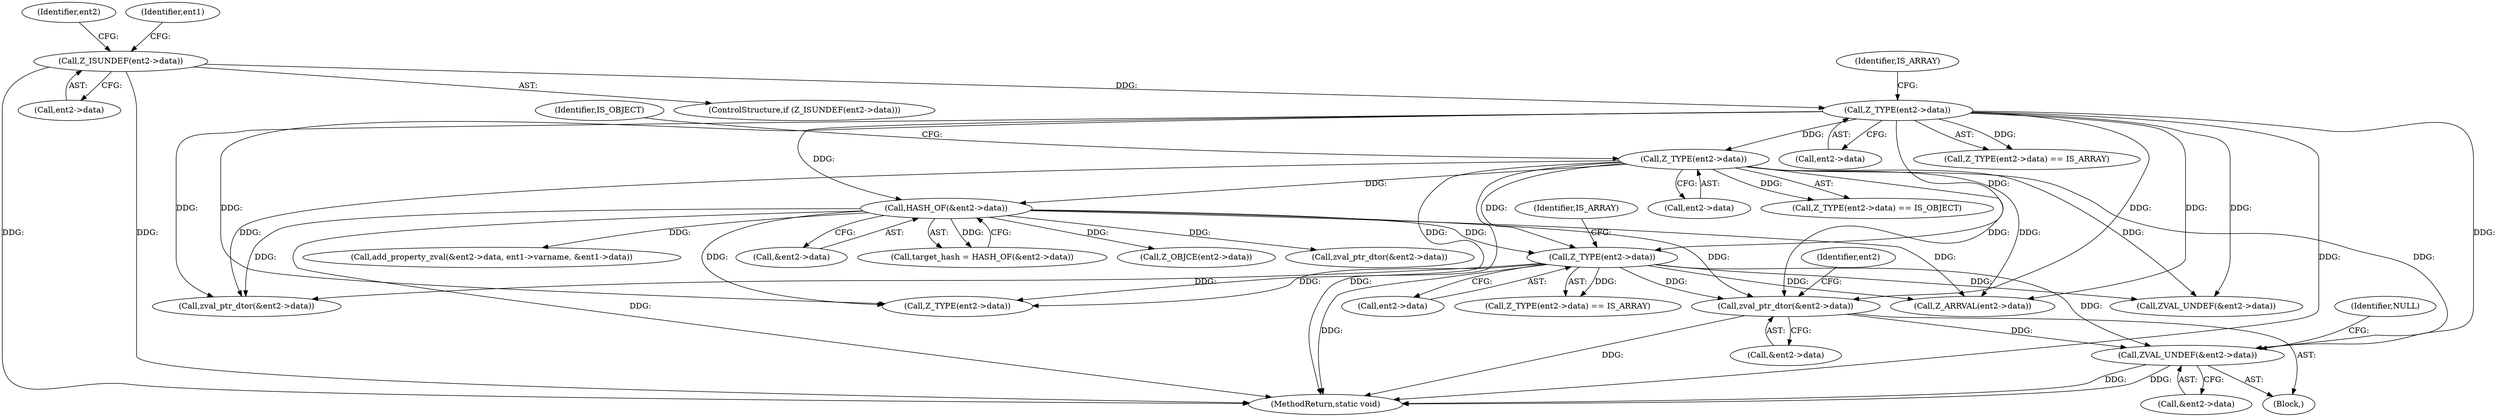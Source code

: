 digraph "0_php-src_8d2539fa0faf3f63e1d1e7635347c5b9e777d47b@pointer" {
"1000464" [label="(Call,ZVAL_UNDEF(&ent2->data))"];
"1000459" [label="(Call,zval_ptr_dtor(&ent2->data))"];
"1000403" [label="(Call,Z_TYPE(ent2->data))"];
"1000352" [label="(Call,Z_TYPE(ent2->data))"];
"1000336" [label="(Call,Z_ISUNDEF(ent2->data))"];
"1000366" [label="(Call,HASH_OF(&ent2->data))"];
"1000358" [label="(Call,Z_TYPE(ent2->data))"];
"1000337" [label="(Call,ent2->data)"];
"1000465" [label="(Call,&ent2->data)"];
"1000404" [label="(Call,ent2->data)"];
"1000336" [label="(Call,Z_ISUNDEF(ent2->data))"];
"1000354" [label="(Identifier,ent2)"];
"1000344" [label="(Identifier,ent1)"];
"1000553" [label="(Call,Z_TYPE(ent2->data))"];
"1000353" [label="(Call,ent2->data)"];
"1000359" [label="(Call,ent2->data)"];
"1000464" [label="(Call,ZVAL_UNDEF(&ent2->data))"];
"1000467" [label="(Identifier,ent2)"];
"1000571" [label="(Call,add_property_zval(&ent2->data, ent1->varname, &ent1->data))"];
"1000671" [label="(MethodReturn,static void)"];
"1000351" [label="(Call,Z_TYPE(ent2->data) == IS_ARRAY)"];
"1000356" [label="(Identifier,IS_ARRAY)"];
"1000357" [label="(Call,Z_TYPE(ent2->data) == IS_OBJECT)"];
"1000458" [label="(Block,)"];
"1000513" [label="(Call,Z_ARRVAL(ent2->data))"];
"1000495" [label="(Call,ZVAL_UNDEF(&ent2->data))"];
"1000366" [label="(Call,HASH_OF(&ent2->data))"];
"1000407" [label="(Identifier,IS_ARRAY)"];
"1000367" [label="(Call,&ent2->data)"];
"1000470" [label="(Identifier,NULL)"];
"1000364" [label="(Call,target_hash = HASH_OF(&ent2->data))"];
"1000567" [label="(Call,Z_OBJCE(ent2->data))"];
"1000403" [label="(Call,Z_TYPE(ent2->data))"];
"1000352" [label="(Call,Z_TYPE(ent2->data))"];
"1000460" [label="(Call,&ent2->data)"];
"1000459" [label="(Call,zval_ptr_dtor(&ent2->data))"];
"1000335" [label="(ControlStructure,if (Z_ISUNDEF(ent2->data)))"];
"1000402" [label="(Call,Z_TYPE(ent2->data) == IS_ARRAY)"];
"1000490" [label="(Call,zval_ptr_dtor(&ent2->data))"];
"1000533" [label="(Call,zval_ptr_dtor(&ent2->data))"];
"1000362" [label="(Identifier,IS_OBJECT)"];
"1000358" [label="(Call,Z_TYPE(ent2->data))"];
"1000464" -> "1000458"  [label="AST: "];
"1000464" -> "1000465"  [label="CFG: "];
"1000465" -> "1000464"  [label="AST: "];
"1000470" -> "1000464"  [label="CFG: "];
"1000464" -> "1000671"  [label="DDG: "];
"1000464" -> "1000671"  [label="DDG: "];
"1000459" -> "1000464"  [label="DDG: "];
"1000403" -> "1000464"  [label="DDG: "];
"1000352" -> "1000464"  [label="DDG: "];
"1000358" -> "1000464"  [label="DDG: "];
"1000459" -> "1000458"  [label="AST: "];
"1000459" -> "1000460"  [label="CFG: "];
"1000460" -> "1000459"  [label="AST: "];
"1000467" -> "1000459"  [label="CFG: "];
"1000459" -> "1000671"  [label="DDG: "];
"1000403" -> "1000459"  [label="DDG: "];
"1000352" -> "1000459"  [label="DDG: "];
"1000366" -> "1000459"  [label="DDG: "];
"1000358" -> "1000459"  [label="DDG: "];
"1000403" -> "1000402"  [label="AST: "];
"1000403" -> "1000404"  [label="CFG: "];
"1000404" -> "1000403"  [label="AST: "];
"1000407" -> "1000403"  [label="CFG: "];
"1000403" -> "1000671"  [label="DDG: "];
"1000403" -> "1000402"  [label="DDG: "];
"1000352" -> "1000403"  [label="DDG: "];
"1000366" -> "1000403"  [label="DDG: "];
"1000358" -> "1000403"  [label="DDG: "];
"1000403" -> "1000490"  [label="DDG: "];
"1000403" -> "1000495"  [label="DDG: "];
"1000403" -> "1000513"  [label="DDG: "];
"1000403" -> "1000553"  [label="DDG: "];
"1000352" -> "1000351"  [label="AST: "];
"1000352" -> "1000353"  [label="CFG: "];
"1000353" -> "1000352"  [label="AST: "];
"1000356" -> "1000352"  [label="CFG: "];
"1000352" -> "1000671"  [label="DDG: "];
"1000352" -> "1000351"  [label="DDG: "];
"1000336" -> "1000352"  [label="DDG: "];
"1000352" -> "1000358"  [label="DDG: "];
"1000352" -> "1000366"  [label="DDG: "];
"1000352" -> "1000490"  [label="DDG: "];
"1000352" -> "1000495"  [label="DDG: "];
"1000352" -> "1000513"  [label="DDG: "];
"1000352" -> "1000553"  [label="DDG: "];
"1000336" -> "1000335"  [label="AST: "];
"1000336" -> "1000337"  [label="CFG: "];
"1000337" -> "1000336"  [label="AST: "];
"1000344" -> "1000336"  [label="CFG: "];
"1000354" -> "1000336"  [label="CFG: "];
"1000336" -> "1000671"  [label="DDG: "];
"1000336" -> "1000671"  [label="DDG: "];
"1000366" -> "1000364"  [label="AST: "];
"1000366" -> "1000367"  [label="CFG: "];
"1000367" -> "1000366"  [label="AST: "];
"1000364" -> "1000366"  [label="CFG: "];
"1000366" -> "1000671"  [label="DDG: "];
"1000366" -> "1000364"  [label="DDG: "];
"1000358" -> "1000366"  [label="DDG: "];
"1000366" -> "1000490"  [label="DDG: "];
"1000366" -> "1000513"  [label="DDG: "];
"1000366" -> "1000533"  [label="DDG: "];
"1000366" -> "1000553"  [label="DDG: "];
"1000366" -> "1000567"  [label="DDG: "];
"1000366" -> "1000571"  [label="DDG: "];
"1000358" -> "1000357"  [label="AST: "];
"1000358" -> "1000359"  [label="CFG: "];
"1000359" -> "1000358"  [label="AST: "];
"1000362" -> "1000358"  [label="CFG: "];
"1000358" -> "1000671"  [label="DDG: "];
"1000358" -> "1000357"  [label="DDG: "];
"1000358" -> "1000490"  [label="DDG: "];
"1000358" -> "1000495"  [label="DDG: "];
"1000358" -> "1000513"  [label="DDG: "];
"1000358" -> "1000553"  [label="DDG: "];
}
